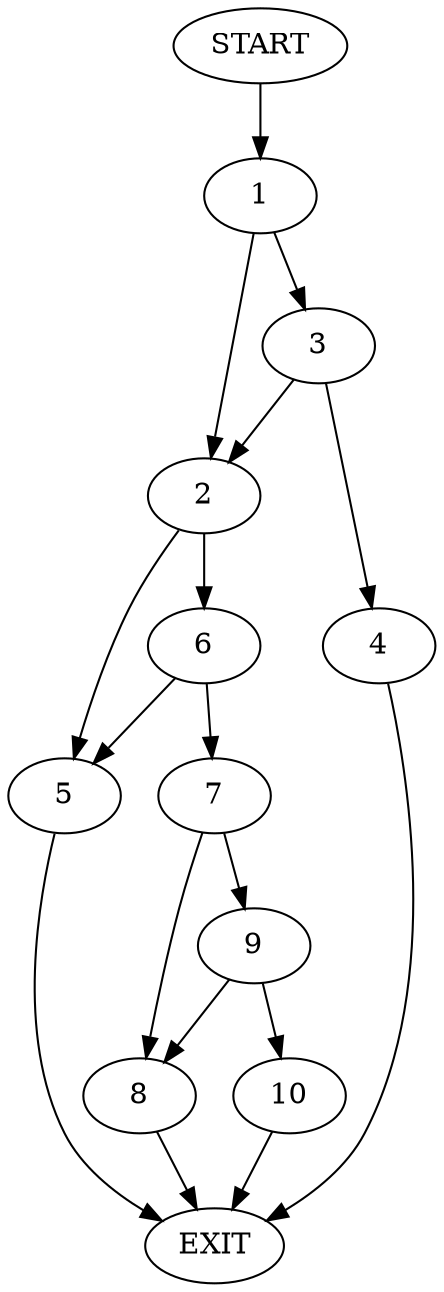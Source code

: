 digraph {
0 [label="START"]
11 [label="EXIT"]
0 -> 1
1 -> 2
1 -> 3
3 -> 4
3 -> 2
2 -> 5
2 -> 6
4 -> 11
5 -> 11
6 -> 5
6 -> 7
7 -> 8
7 -> 9
8 -> 11
9 -> 8
9 -> 10
10 -> 11
}

